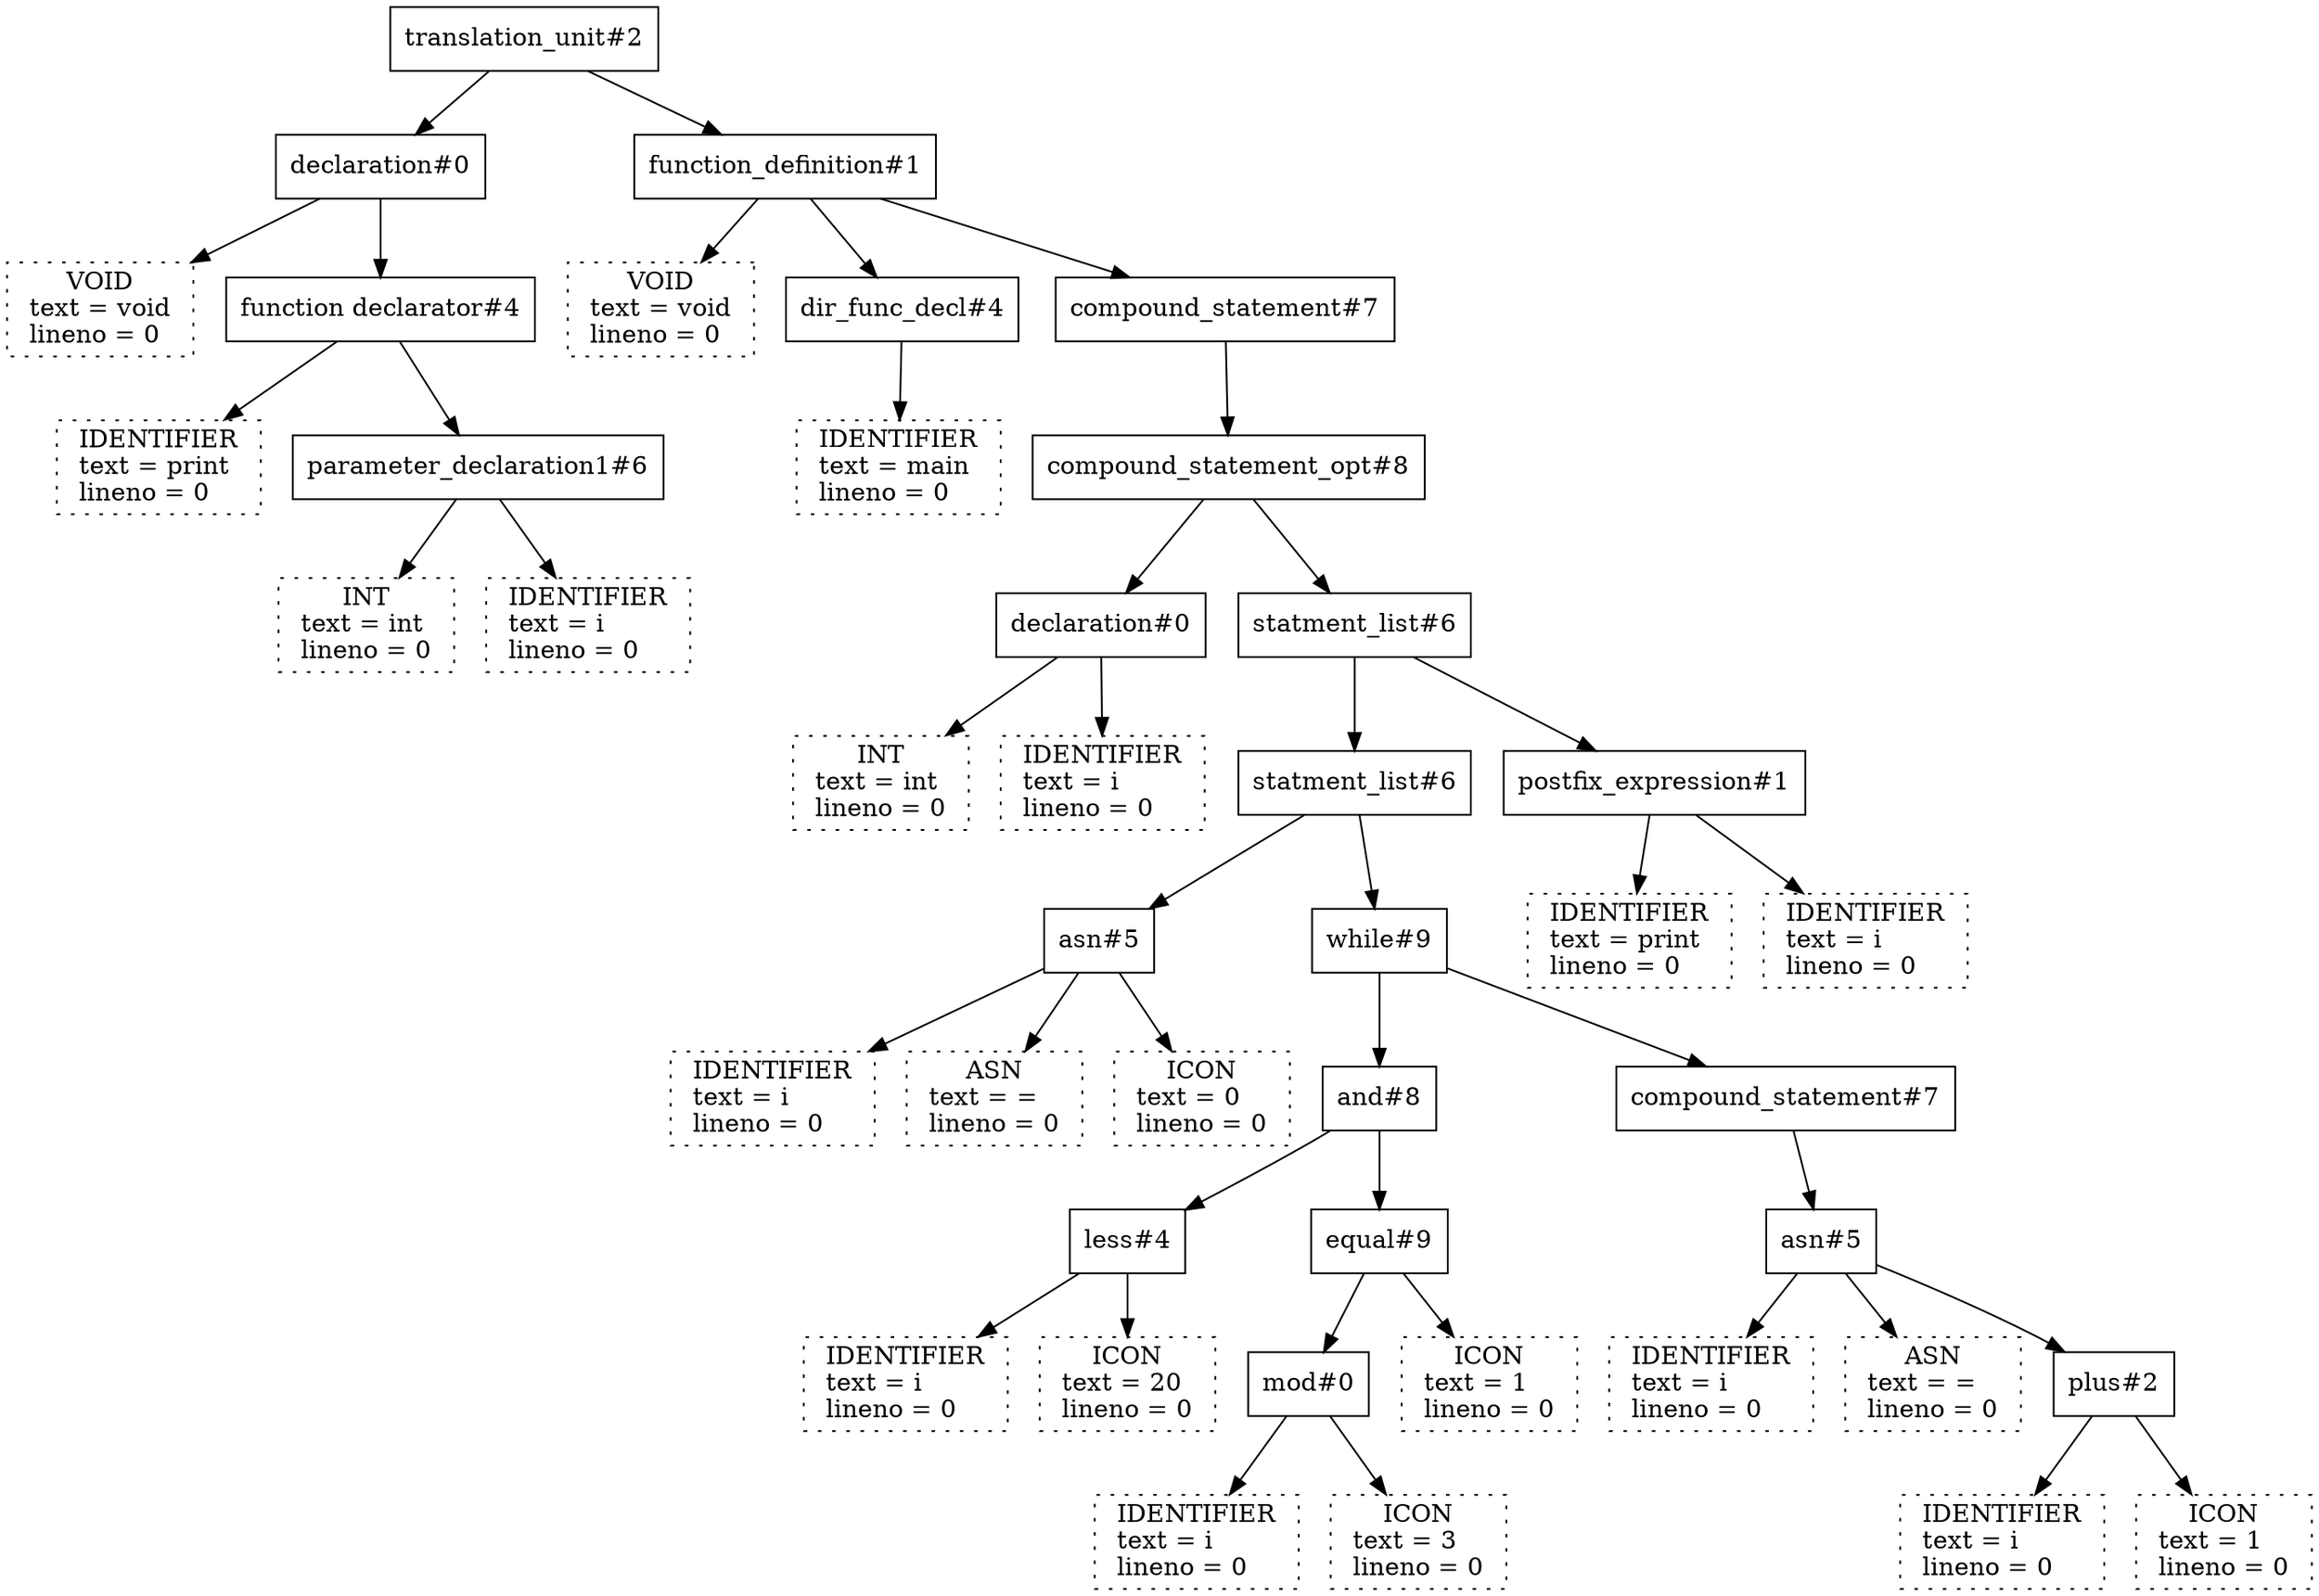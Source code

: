 digraph {
N65 [shape=box label="translation_unit#2"];
N65 -> N9;
N9 [shape=box label="declaration#0"];
N9 -> N0;
N0 [shape=box style=dotted label=" VOID \n text = void \l lineno = 0 \l"];
N9 -> N8;
N8 [shape=box label="function declarator#4"];
N8 -> N1;
N1 [shape=box style=dotted label=" IDENTIFIER \n text = print \l lineno = 0 \l"];
N8 -> N6;
N6 [shape=box label="parameter_declaration1#6"];
N6 -> N3;
N3 [shape=box style=dotted label=" INT \n text = int \l lineno = 0 \l"];
N6 -> N4;
N4 [shape=box style=dotted label=" IDENTIFIER \n text = i \l lineno = 0 \l"];
N65 -> N64;
N64 [shape=box label="function_definition#1"];
N64 -> N10;
N10 [shape=box style=dotted label=" VOID \n text = void \l lineno = 0 \l"];
N64 -> N15;
N15 [shape=box label="dir_func_decl#4"];
N15 -> N11;
N11 [shape=box style=dotted label=" IDENTIFIER \n text = main \l lineno = 0 \l"];
N64 -> N63;
N63 [shape=box label="compound_statement#7"];
N63 -> N62;
N62 [shape=box label="compound_statement_opt#8"];
N62 -> N19;
N19 [shape=box label="declaration#0"];
N19 -> N16;
N16 [shape=box style=dotted label=" INT \n text = int \l lineno = 0 \l"];
N19 -> N17;
N17 [shape=box style=dotted label=" IDENTIFIER \n text = i \l lineno = 0 \l"];
N62 -> N60;
N60 [shape=box label="statment_list#6"];
N60 -> N53;
N53 [shape=box label="statment_list#6"];
N53 -> N24;
N24 [shape=box label="asn#5"];
N24 -> N20;
N20 [shape=box style=dotted label=" IDENTIFIER \n text = i \l lineno = 0 \l"];
N24 -> N21;
N21 [shape=box style=dotted label=" ASN \n text = = \l lineno = 0 \l"];
N24 -> N22;
N22 [shape=box style=dotted label=" ICON \n text = 0 \l lineno = 0 \l"];
N53 -> N52;
N52 [shape=box label="while#9"];
N52 -> N40;
N40 [shape=box label="and#8"];
N40 -> N31;
N31 [shape=box label="less#4"];
N31 -> N27;
N27 [shape=box style=dotted label=" IDENTIFIER \n text = i \l lineno = 0 \l"];
N31 -> N29;
N29 [shape=box style=dotted label=" ICON \n text = 20 \l lineno = 0 \l"];
N40 -> N39;
N39 [shape=box label="equal#9"];
N39 -> N36;
N36 [shape=box label="mod#0"];
N36 -> N32;
N32 [shape=box style=dotted label=" IDENTIFIER \n text = i \l lineno = 0 \l"];
N36 -> N34;
N34 [shape=box style=dotted label=" ICON \n text = 3 \l lineno = 0 \l"];
N39 -> N37;
N37 [shape=box style=dotted label=" ICON \n text = 1 \l lineno = 0 \l"];
N52 -> N51;
N51 [shape=box label="compound_statement#7"];
N51 -> N49;
N49 [shape=box label="asn#5"];
N49 -> N42;
N42 [shape=box style=dotted label=" IDENTIFIER \n text = i \l lineno = 0 \l"];
N49 -> N43;
N43 [shape=box style=dotted label=" ASN \n text = = \l lineno = 0 \l"];
N49 -> N48;
N48 [shape=box label="plus#2"];
N48 -> N44;
N44 [shape=box style=dotted label=" IDENTIFIER \n text = i \l lineno = 0 \l"];
N48 -> N46;
N46 [shape=box style=dotted label=" ICON \n text = 1 \l lineno = 0 \l"];
N60 -> N58;
N58 [shape=box label="postfix_expression#1"];
N58 -> N54;
N54 [shape=box style=dotted label=" IDENTIFIER \n text = print \l lineno = 0 \l"];
N58 -> N56;
N56 [shape=box style=dotted label=" IDENTIFIER \n text = i \l lineno = 0 \l"];
}
